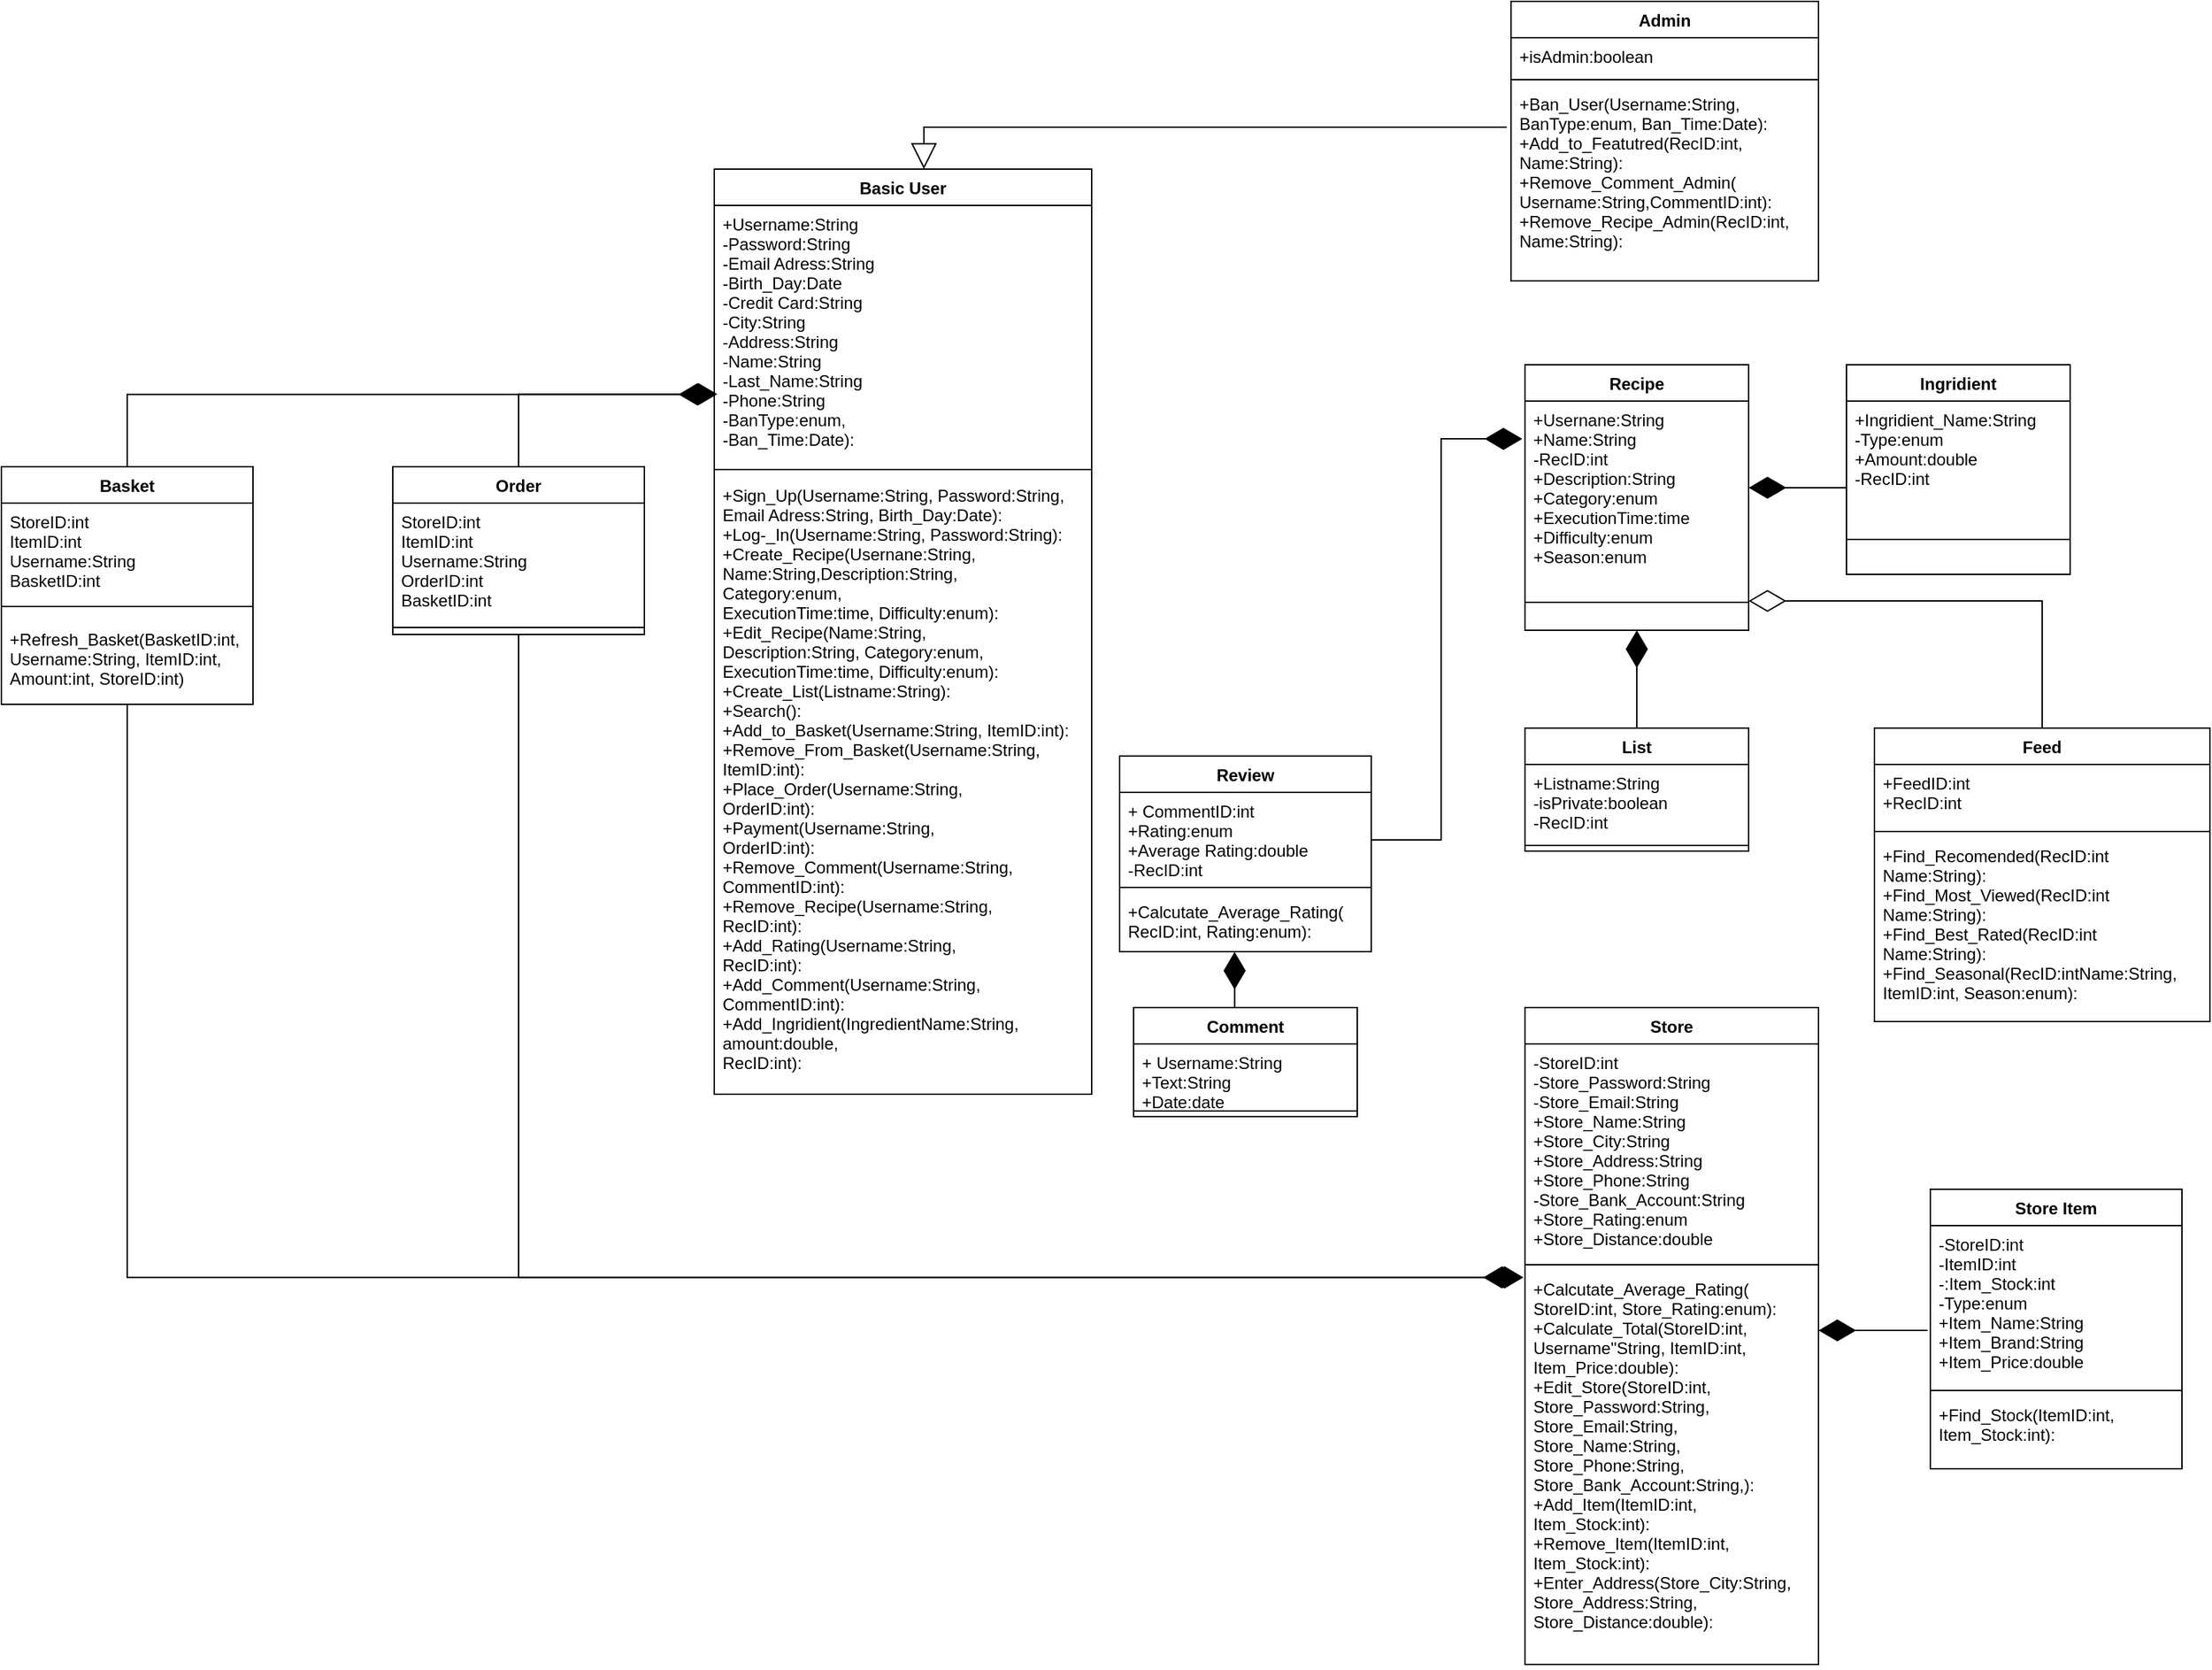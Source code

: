 <mxfile version="14.7.0" type="device"><diagram id="Hfy0e2FQMgPEiE2PTcXa" name="Page-1"><mxGraphModel dx="2249" dy="735" grid="1" gridSize="10" guides="1" tooltips="1" connect="1" arrows="1" fold="1" page="1" pageScale="1" pageWidth="827" pageHeight="1169" math="0" shadow="0"><root><mxCell id="0"/><mxCell id="1" parent="0"/><mxCell id="oPHHON9cTKwuJn2TiTGp-5" value="Basic User" style="swimlane;fontStyle=1;align=center;verticalAlign=top;childLayout=stackLayout;horizontal=1;startSize=26;horizontalStack=0;resizeParent=1;resizeParentMax=0;resizeLast=0;collapsible=1;marginBottom=0;" parent="1" vertex="1"><mxGeometry x="-250" y="210" width="270" height="662" as="geometry"/></mxCell><mxCell id="oPHHON9cTKwuJn2TiTGp-6" value="+Username:String &#xA;-Password:String&#xA;-Email Adress:String&#xA;-Birth_Day:Date&#xA;-Credit Card:String&#xA;-City:String&#xA;-Address:String&#xA;-Name:String&#xA;-Last_Name:String&#xA;-Phone:String&#xA;-BanType:enum, &#xA;-Ban_Time:Date):" style="text;strokeColor=none;fillColor=none;align=left;verticalAlign=top;spacingLeft=4;spacingRight=4;overflow=hidden;rotatable=0;points=[[0,0.5],[1,0.5]];portConstraint=eastwest;" parent="oPHHON9cTKwuJn2TiTGp-5" vertex="1"><mxGeometry y="26" width="270" height="184" as="geometry"/></mxCell><mxCell id="oPHHON9cTKwuJn2TiTGp-7" value="" style="line;strokeWidth=1;fillColor=none;align=left;verticalAlign=middle;spacingTop=-1;spacingLeft=3;spacingRight=3;rotatable=0;labelPosition=right;points=[];portConstraint=eastwest;" parent="oPHHON9cTKwuJn2TiTGp-5" vertex="1"><mxGeometry y="210" width="270" height="10" as="geometry"/></mxCell><mxCell id="oPHHON9cTKwuJn2TiTGp-8" value="+Sign_Up(Username:String, Password:String, &#xA;Email Adress:String, Birth_Day:Date):&#xA;+Log-_In(Username:String, Password:String):&#xA;+Create_Recipe(Usernane:String,&#xA;Name:String,Description:String,&#xA;Category:enum,&#xA;ExecutionTime:time, Difficulty:enum): &#xA;+Edit_Recipe(Name:String,&#xA;Description:String, Category:enum,&#xA;ExecutionTime:time, Difficulty:enum):&#xA;+Create_List(Listname:String):&#xA;+Search():&#xA;+Add_to_Basket(Username:String, ItemID:int):&#xA;+Remove_From_Basket(Username:String,&#xA;ItemID:int):&#xA;+Place_Order(Username:String,&#xA;OrderID:int):&#xA;+Payment(Username:String,&#xA;OrderID:int):&#xA;+Remove_Comment(Username:String,&#xA;CommentID:int):&#xA;+Remove_Recipe(Username:String,&#xA;RecID:int):&#xA;+Add_Rating(Username:String,&#xA;RecID:int):&#xA;+Add_Comment(Username:String,&#xA;CommentID:int):&#xA;+Add_Ingridient(IngredientName:String, &#xA;amount:double,&#xA;RecID:int):" style="text;strokeColor=none;fillColor=none;align=left;verticalAlign=top;spacingLeft=4;spacingRight=4;overflow=hidden;rotatable=0;points=[[0,0.5],[1,0.5]];portConstraint=eastwest;" parent="oPHHON9cTKwuJn2TiTGp-5" vertex="1"><mxGeometry y="220" width="270" height="442" as="geometry"/></mxCell><mxCell id="oPHHON9cTKwuJn2TiTGp-13" value="Admin" style="swimlane;fontStyle=1;align=center;verticalAlign=top;childLayout=stackLayout;horizontal=1;startSize=26;horizontalStack=0;resizeParent=1;resizeParentMax=0;resizeLast=0;collapsible=1;marginBottom=0;" parent="1" vertex="1"><mxGeometry x="320" y="90" width="220" height="200" as="geometry"/></mxCell><mxCell id="oPHHON9cTKwuJn2TiTGp-14" value="+isAdmin:boolean" style="text;strokeColor=none;fillColor=none;align=left;verticalAlign=top;spacingLeft=4;spacingRight=4;overflow=hidden;rotatable=0;points=[[0,0.5],[1,0.5]];portConstraint=eastwest;" parent="oPHHON9cTKwuJn2TiTGp-13" vertex="1"><mxGeometry y="26" width="220" height="26" as="geometry"/></mxCell><mxCell id="oPHHON9cTKwuJn2TiTGp-15" value="" style="line;strokeWidth=1;fillColor=none;align=left;verticalAlign=middle;spacingTop=-1;spacingLeft=3;spacingRight=3;rotatable=0;labelPosition=right;points=[];portConstraint=eastwest;" parent="oPHHON9cTKwuJn2TiTGp-13" vertex="1"><mxGeometry y="52" width="220" height="8" as="geometry"/></mxCell><mxCell id="oPHHON9cTKwuJn2TiTGp-16" value="+Ban_User(Username:String,&#xA;BanType:enum, Ban_Time:Date):&#xA;+Add_to_Featutred(RecID:int,&#xA;Name:String):&#xA;+Remove_Comment_Admin(&#xA;Username:String,CommentID:int):&#xA;+Remove_Recipe_Admin(RecID:int,&#xA;Name:String):" style="text;strokeColor=none;fillColor=none;align=left;verticalAlign=top;spacingLeft=4;spacingRight=4;overflow=hidden;rotatable=0;points=[[0,0.5],[1,0.5]];portConstraint=eastwest;" parent="oPHHON9cTKwuJn2TiTGp-13" vertex="1"><mxGeometry y="60" width="220" height="140" as="geometry"/></mxCell><mxCell id="oPHHON9cTKwuJn2TiTGp-18" value="" style="endArrow=block;endSize=16;endFill=0;html=1;rounded=0;edgeStyle=orthogonalEdgeStyle;" parent="1" target="oPHHON9cTKwuJn2TiTGp-5" edge="1"><mxGeometry width="160" relative="1" as="geometry"><mxPoint x="317" y="180" as="sourcePoint"/><mxPoint x="240" y="190" as="targetPoint"/><Array as="points"><mxPoint x="317" y="180"/><mxPoint x="-100" y="180"/></Array></mxGeometry></mxCell><mxCell id="oPHHON9cTKwuJn2TiTGp-20" value="Recipe" style="swimlane;fontStyle=1;align=center;verticalAlign=top;childLayout=stackLayout;horizontal=1;startSize=26;horizontalStack=0;resizeParent=1;resizeParentMax=0;resizeLast=0;collapsible=1;marginBottom=0;" parent="1" vertex="1"><mxGeometry x="330" y="350" width="160" height="190" as="geometry"/></mxCell><mxCell id="oPHHON9cTKwuJn2TiTGp-21" value="+Usernane:String&#xA;+Name:String&#xA;-RecID:int&#xA;+Description:String&#xA;+Category:enum&#xA;+ExecutionTime:time&#xA;+Difficulty:enum&#xA;+Season:enum" style="text;strokeColor=none;fillColor=none;align=left;verticalAlign=top;spacingLeft=4;spacingRight=4;overflow=hidden;rotatable=0;points=[[0,0.5],[1,0.5]];portConstraint=eastwest;" parent="oPHHON9cTKwuJn2TiTGp-20" vertex="1"><mxGeometry y="26" width="160" height="124" as="geometry"/></mxCell><mxCell id="oPHHON9cTKwuJn2TiTGp-22" value="" style="line;strokeWidth=1;fillColor=none;align=left;verticalAlign=middle;spacingTop=-1;spacingLeft=3;spacingRight=3;rotatable=0;labelPosition=right;points=[];portConstraint=eastwest;" parent="oPHHON9cTKwuJn2TiTGp-20" vertex="1"><mxGeometry y="150" width="160" height="40" as="geometry"/></mxCell><mxCell id="oPHHON9cTKwuJn2TiTGp-24" value="Ingridient" style="swimlane;fontStyle=1;align=center;verticalAlign=top;childLayout=stackLayout;horizontal=1;startSize=26;horizontalStack=0;resizeParent=1;resizeParentMax=0;resizeLast=0;collapsible=1;marginBottom=0;" parent="1" vertex="1"><mxGeometry x="560" y="350" width="160" height="150" as="geometry"/></mxCell><mxCell id="oPHHON9cTKwuJn2TiTGp-25" value="+Ingridient_Name:String&#xA;-Type:enum&#xA;+Amount:double&#xA;-RecID:int&#xA;&#xA;" style="text;strokeColor=none;fillColor=none;align=left;verticalAlign=top;spacingLeft=4;spacingRight=4;overflow=hidden;rotatable=0;points=[[0,0.5],[1,0.5]];portConstraint=eastwest;" parent="oPHHON9cTKwuJn2TiTGp-24" vertex="1"><mxGeometry y="26" width="160" height="74" as="geometry"/></mxCell><mxCell id="oPHHON9cTKwuJn2TiTGp-26" value="" style="line;strokeWidth=1;fillColor=none;align=left;verticalAlign=middle;spacingTop=-1;spacingLeft=3;spacingRight=3;rotatable=0;labelPosition=right;points=[];portConstraint=eastwest;" parent="oPHHON9cTKwuJn2TiTGp-24" vertex="1"><mxGeometry y="100" width="160" height="50" as="geometry"/></mxCell><mxCell id="oPHHON9cTKwuJn2TiTGp-29" value="" style="endArrow=diamondThin;endFill=1;endSize=24;html=1;rounded=0;edgeStyle=orthogonalEdgeStyle;exitX=0;exitY=0.5;exitDx=0;exitDy=0;" parent="1" source="oPHHON9cTKwuJn2TiTGp-25" target="oPHHON9cTKwuJn2TiTGp-21" edge="1"><mxGeometry width="160" relative="1" as="geometry"><mxPoint x="700" y="530" as="sourcePoint"/><mxPoint x="500" y="420" as="targetPoint"/><Array as="points"><mxPoint x="560" y="418"/><mxPoint x="560" y="410"/></Array></mxGeometry></mxCell><mxCell id="oPHHON9cTKwuJn2TiTGp-31" value="List" style="swimlane;fontStyle=1;align=center;verticalAlign=top;childLayout=stackLayout;horizontal=1;startSize=26;horizontalStack=0;resizeParent=1;resizeParentMax=0;resizeLast=0;collapsible=1;marginBottom=0;" parent="1" vertex="1"><mxGeometry x="330" y="610" width="160" height="88" as="geometry"/></mxCell><mxCell id="oPHHON9cTKwuJn2TiTGp-32" value="+Listname:String&#xA;-isPrivate:boolean&#xA;-RecID:int" style="text;strokeColor=none;fillColor=none;align=left;verticalAlign=top;spacingLeft=4;spacingRight=4;overflow=hidden;rotatable=0;points=[[0,0.5],[1,0.5]];portConstraint=eastwest;" parent="oPHHON9cTKwuJn2TiTGp-31" vertex="1"><mxGeometry y="26" width="160" height="54" as="geometry"/></mxCell><mxCell id="oPHHON9cTKwuJn2TiTGp-33" value="" style="line;strokeWidth=1;fillColor=none;align=left;verticalAlign=middle;spacingTop=-1;spacingLeft=3;spacingRight=3;rotatable=0;labelPosition=right;points=[];portConstraint=eastwest;" parent="oPHHON9cTKwuJn2TiTGp-31" vertex="1"><mxGeometry y="80" width="160" height="8" as="geometry"/></mxCell><mxCell id="oPHHON9cTKwuJn2TiTGp-35" value="" style="endArrow=diamondThin;endFill=1;endSize=24;html=1;rounded=0;edgeStyle=orthogonalEdgeStyle;exitX=0.5;exitY=0;exitDx=0;exitDy=0;entryX=0.5;entryY=1;entryDx=0;entryDy=0;" parent="1" source="oPHHON9cTKwuJn2TiTGp-31" target="oPHHON9cTKwuJn2TiTGp-20" edge="1"><mxGeometry width="160" relative="1" as="geometry"><mxPoint x="330" y="540" as="sourcePoint"/><mxPoint x="490" y="540" as="targetPoint"/></mxGeometry></mxCell><mxCell id="oPHHON9cTKwuJn2TiTGp-36" value="Review" style="swimlane;fontStyle=1;align=center;verticalAlign=top;childLayout=stackLayout;horizontal=1;startSize=26;horizontalStack=0;resizeParent=1;resizeParentMax=0;resizeLast=0;collapsible=1;marginBottom=0;" parent="1" vertex="1"><mxGeometry x="40" y="630" width="180" height="140" as="geometry"/></mxCell><mxCell id="oPHHON9cTKwuJn2TiTGp-37" value="+ CommentID:int&#xA;+Rating:enum&#xA;+Average Rating:double&#xA;-RecID:int" style="text;strokeColor=none;fillColor=none;align=left;verticalAlign=top;spacingLeft=4;spacingRight=4;overflow=hidden;rotatable=0;points=[[0,0.5],[1,0.5]];portConstraint=eastwest;" parent="oPHHON9cTKwuJn2TiTGp-36" vertex="1"><mxGeometry y="26" width="180" height="64" as="geometry"/></mxCell><mxCell id="oPHHON9cTKwuJn2TiTGp-38" value="" style="line;strokeWidth=1;fillColor=none;align=left;verticalAlign=middle;spacingTop=-1;spacingLeft=3;spacingRight=3;rotatable=0;labelPosition=right;points=[];portConstraint=eastwest;" parent="oPHHON9cTKwuJn2TiTGp-36" vertex="1"><mxGeometry y="90" width="180" height="8" as="geometry"/></mxCell><mxCell id="oPHHON9cTKwuJn2TiTGp-39" value="+Calcutate_Average_Rating(&#xA;RecID:int, Rating:enum):" style="text;strokeColor=none;fillColor=none;align=left;verticalAlign=top;spacingLeft=4;spacingRight=4;overflow=hidden;rotatable=0;points=[[0,0.5],[1,0.5]];portConstraint=eastwest;" parent="oPHHON9cTKwuJn2TiTGp-36" vertex="1"><mxGeometry y="98" width="180" height="42" as="geometry"/></mxCell><mxCell id="oPHHON9cTKwuJn2TiTGp-40" value="Comment" style="swimlane;fontStyle=1;align=center;verticalAlign=top;childLayout=stackLayout;horizontal=1;startSize=26;horizontalStack=0;resizeParent=1;resizeParentMax=0;resizeLast=0;collapsible=1;marginBottom=0;" parent="1" vertex="1"><mxGeometry x="50" y="810" width="160" height="78" as="geometry"/></mxCell><mxCell id="oPHHON9cTKwuJn2TiTGp-41" value="+ Username:String&#xA;+Text:String&#xA;+Date:date" style="text;strokeColor=none;fillColor=none;align=left;verticalAlign=top;spacingLeft=4;spacingRight=4;overflow=hidden;rotatable=0;points=[[0,0.5],[1,0.5]];portConstraint=eastwest;" parent="oPHHON9cTKwuJn2TiTGp-40" vertex="1"><mxGeometry y="26" width="160" height="44" as="geometry"/></mxCell><mxCell id="oPHHON9cTKwuJn2TiTGp-42" value="" style="line;strokeWidth=1;fillColor=none;align=left;verticalAlign=middle;spacingTop=-1;spacingLeft=3;spacingRight=3;rotatable=0;labelPosition=right;points=[];portConstraint=eastwest;" parent="oPHHON9cTKwuJn2TiTGp-40" vertex="1"><mxGeometry y="70" width="160" height="8" as="geometry"/></mxCell><mxCell id="oPHHON9cTKwuJn2TiTGp-44" value="" style="endArrow=diamondThin;endFill=1;endSize=24;html=1;rounded=0;edgeStyle=orthogonalEdgeStyle;exitX=0.5;exitY=0;exitDx=0;exitDy=0;entryX=0.457;entryY=1.003;entryDx=0;entryDy=0;entryPerimeter=0;" parent="1" source="oPHHON9cTKwuJn2TiTGp-40" target="oPHHON9cTKwuJn2TiTGp-39" edge="1"><mxGeometry width="160" relative="1" as="geometry"><mxPoint x="70" y="620" as="sourcePoint"/><mxPoint x="120" y="760" as="targetPoint"/><Array as="points"><mxPoint x="122" y="810"/></Array></mxGeometry></mxCell><mxCell id="oPHHON9cTKwuJn2TiTGp-46" value="" style="endArrow=diamondThin;endFill=1;endSize=24;html=1;rounded=0;edgeStyle=orthogonalEdgeStyle;entryX=-0.012;entryY=0.218;entryDx=0;entryDy=0;entryPerimeter=0;" parent="1" source="oPHHON9cTKwuJn2TiTGp-37" target="oPHHON9cTKwuJn2TiTGp-21" edge="1"><mxGeometry width="160" relative="1" as="geometry"><mxPoint x="250" y="690" as="sourcePoint"/><mxPoint x="270" y="440" as="targetPoint"/><Array as="points"><mxPoint x="270" y="690"/><mxPoint x="270" y="403"/></Array></mxGeometry></mxCell><mxCell id="ByihMursAHeD2sTaNgYE-7" value="Feed" style="swimlane;fontStyle=1;align=center;verticalAlign=top;childLayout=stackLayout;horizontal=1;startSize=26;horizontalStack=0;resizeParent=1;resizeParentMax=0;resizeLast=0;collapsible=1;marginBottom=0;" parent="1" vertex="1"><mxGeometry x="580" y="610" width="240" height="210" as="geometry"/></mxCell><mxCell id="ByihMursAHeD2sTaNgYE-8" value="+FeedID:int&#xA;+RecID:int" style="text;strokeColor=none;fillColor=none;align=left;verticalAlign=top;spacingLeft=4;spacingRight=4;overflow=hidden;rotatable=0;points=[[0,0.5],[1,0.5]];portConstraint=eastwest;" parent="ByihMursAHeD2sTaNgYE-7" vertex="1"><mxGeometry y="26" width="240" height="44" as="geometry"/></mxCell><mxCell id="ByihMursAHeD2sTaNgYE-9" value="" style="line;strokeWidth=1;fillColor=none;align=left;verticalAlign=middle;spacingTop=-1;spacingLeft=3;spacingRight=3;rotatable=0;labelPosition=right;points=[];portConstraint=eastwest;" parent="ByihMursAHeD2sTaNgYE-7" vertex="1"><mxGeometry y="70" width="240" height="8" as="geometry"/></mxCell><mxCell id="ByihMursAHeD2sTaNgYE-10" value="+Find_Recomended(RecID:int&#xA;Name:String):&#xA;+Find_Most_Viewed(RecID:int&#xA;Name:String):&#xA;+Find_Best_Rated(RecID:int&#xA;Name:String):&#xA;+Find_Seasonal(RecID:intName:String,&#xA;ItemID:int, Season:enum):" style="text;strokeColor=none;fillColor=none;align=left;verticalAlign=top;spacingLeft=4;spacingRight=4;overflow=hidden;rotatable=0;points=[[0,0.5],[1,0.5]];portConstraint=eastwest;" parent="ByihMursAHeD2sTaNgYE-7" vertex="1"><mxGeometry y="78" width="240" height="132" as="geometry"/></mxCell><mxCell id="ByihMursAHeD2sTaNgYE-11" value="" style="endArrow=diamondThin;endFill=0;endSize=24;html=1;exitX=0.5;exitY=0;exitDx=0;exitDy=0;rounded=0;edgeStyle=orthogonalEdgeStyle;entryX=1;entryY=0.475;entryDx=0;entryDy=0;entryPerimeter=0;" parent="1" source="ByihMursAHeD2sTaNgYE-7" target="oPHHON9cTKwuJn2TiTGp-22" edge="1"><mxGeometry width="160" relative="1" as="geometry"><mxPoint x="550" y="570" as="sourcePoint"/><mxPoint x="470" y="520" as="targetPoint"/><Array as="points"><mxPoint x="700" y="519"/></Array></mxGeometry></mxCell><mxCell id="ByihMursAHeD2sTaNgYE-12" value="Store" style="swimlane;fontStyle=1;align=center;verticalAlign=top;childLayout=stackLayout;horizontal=1;startSize=26;horizontalStack=0;resizeParent=1;resizeParentMax=0;resizeLast=0;collapsible=1;marginBottom=0;" parent="1" vertex="1"><mxGeometry x="330" y="810" width="210" height="470" as="geometry"/></mxCell><mxCell id="ByihMursAHeD2sTaNgYE-13" value="-StoreID:int&#xA;-Store_Password:String&#xA;-Store_Email:String&#xA;+Store_Name:String&#xA;+Store_City:String&#xA;+Store_Address:String&#xA;+Store_Phone:String&#xA;-Store_Bank_Account:String&#xA;+Store_Rating:enum&#xA;+Store_Distance:double" style="text;strokeColor=none;fillColor=none;align=left;verticalAlign=top;spacingLeft=4;spacingRight=4;overflow=hidden;rotatable=0;points=[[0,0.5],[1,0.5]];portConstraint=eastwest;" parent="ByihMursAHeD2sTaNgYE-12" vertex="1"><mxGeometry y="26" width="210" height="154" as="geometry"/></mxCell><mxCell id="ByihMursAHeD2sTaNgYE-14" value="" style="line;strokeWidth=1;fillColor=none;align=left;verticalAlign=middle;spacingTop=-1;spacingLeft=3;spacingRight=3;rotatable=0;labelPosition=right;points=[];portConstraint=eastwest;" parent="ByihMursAHeD2sTaNgYE-12" vertex="1"><mxGeometry y="180" width="210" height="8" as="geometry"/></mxCell><mxCell id="ByihMursAHeD2sTaNgYE-15" value="+Calcutate_Average_Rating(&#xA;StoreID:int, Store_Rating:enum):&#xA;+Calculate_Total(StoreID:int,&#xA;Username&quot;String, ItemID:int,&#xA;Item_Price:double):&#xA;+Edit_Store(StoreID:int,&#xA;Store_Password:String,&#xA;Store_Email:String,&#xA;Store_Name:String,&#xA;Store_Phone:String,&#xA;Store_Bank_Account:String,):&#xA;+Add_Item(ItemID:int, &#xA;Item_Stock:int):&#xA;+Remove_Item(ItemID:int, &#xA;Item_Stock:int):&#xA;+Enter_Address(Store_City:String,&#xA;Store_Address:String,&#xA;Store_Distance:double):&#xA;" style="text;strokeColor=none;fillColor=none;align=left;verticalAlign=top;spacingLeft=4;spacingRight=4;overflow=hidden;rotatable=0;points=[[0,0.5],[1,0.5]];portConstraint=eastwest;" parent="ByihMursAHeD2sTaNgYE-12" vertex="1"><mxGeometry y="188" width="210" height="282" as="geometry"/></mxCell><mxCell id="ByihMursAHeD2sTaNgYE-16" value="Store Item" style="swimlane;fontStyle=1;align=center;verticalAlign=top;childLayout=stackLayout;horizontal=1;startSize=26;horizontalStack=0;resizeParent=1;resizeParentMax=0;resizeLast=0;collapsible=1;marginBottom=0;" parent="1" vertex="1"><mxGeometry x="620" y="940" width="180" height="200" as="geometry"/></mxCell><mxCell id="ByihMursAHeD2sTaNgYE-17" value="-StoreID:int&#xA;-ItemID:int&#xA;-:Item_Stock:int&#xA;-Type:enum&#xA;+Item_Name:String&#xA;+Item_Brand:String&#xA;+Item_Price:double" style="text;strokeColor=none;fillColor=none;align=left;verticalAlign=top;spacingLeft=4;spacingRight=4;overflow=hidden;rotatable=0;points=[[0,0.5],[1,0.5]];portConstraint=eastwest;" parent="ByihMursAHeD2sTaNgYE-16" vertex="1"><mxGeometry y="26" width="180" height="114" as="geometry"/></mxCell><mxCell id="ByihMursAHeD2sTaNgYE-18" value="" style="line;strokeWidth=1;fillColor=none;align=left;verticalAlign=middle;spacingTop=-1;spacingLeft=3;spacingRight=3;rotatable=0;labelPosition=right;points=[];portConstraint=eastwest;" parent="ByihMursAHeD2sTaNgYE-16" vertex="1"><mxGeometry y="140" width="180" height="8" as="geometry"/></mxCell><mxCell id="ByihMursAHeD2sTaNgYE-19" value="+Find_Stock(ItemID:int,&#xA;Item_Stock:int):&#xA;" style="text;strokeColor=none;fillColor=none;align=left;verticalAlign=top;spacingLeft=4;spacingRight=4;overflow=hidden;rotatable=0;points=[[0,0.5],[1,0.5]];portConstraint=eastwest;" parent="ByihMursAHeD2sTaNgYE-16" vertex="1"><mxGeometry y="148" width="180" height="52" as="geometry"/></mxCell><mxCell id="ByihMursAHeD2sTaNgYE-20" value="" style="endArrow=diamondThin;endFill=1;endSize=24;html=1;exitX=-0.011;exitY=0.658;exitDx=0;exitDy=0;exitPerimeter=0;" parent="1" source="ByihMursAHeD2sTaNgYE-17" edge="1"><mxGeometry width="160" relative="1" as="geometry"><mxPoint x="620" y="918" as="sourcePoint"/><mxPoint x="540" y="1041" as="targetPoint"/><Array as="points"><mxPoint x="580" y="1041"/></Array></mxGeometry></mxCell><mxCell id="ByihMursAHeD2sTaNgYE-21" value="Order" style="swimlane;fontStyle=1;align=center;verticalAlign=top;childLayout=stackLayout;horizontal=1;startSize=26;horizontalStack=0;resizeParent=1;resizeParentMax=0;resizeLast=0;collapsible=1;marginBottom=0;" parent="1" vertex="1"><mxGeometry x="-480" y="423" width="180" height="120" as="geometry"/></mxCell><mxCell id="ByihMursAHeD2sTaNgYE-22" value="StoreID:int&#xA;ItemID:int&#xA;Username:String&#xA;OrderID:int&#xA;BasketID:int&#xA;" style="text;strokeColor=none;fillColor=none;align=left;verticalAlign=top;spacingLeft=4;spacingRight=4;overflow=hidden;rotatable=0;points=[[0,0.5],[1,0.5]];portConstraint=eastwest;" parent="ByihMursAHeD2sTaNgYE-21" vertex="1"><mxGeometry y="26" width="180" height="84" as="geometry"/></mxCell><mxCell id="ByihMursAHeD2sTaNgYE-23" value="" style="line;strokeWidth=1;fillColor=none;align=left;verticalAlign=middle;spacingTop=-1;spacingLeft=3;spacingRight=3;rotatable=0;labelPosition=right;points=[];portConstraint=eastwest;" parent="ByihMursAHeD2sTaNgYE-21" vertex="1"><mxGeometry y="110" width="180" height="10" as="geometry"/></mxCell><mxCell id="ByihMursAHeD2sTaNgYE-25" value="" style="endArrow=diamondThin;endFill=1;endSize=24;html=1;exitX=0.5;exitY=0;exitDx=0;exitDy=0;edgeStyle=orthogonalEdgeStyle;entryX=0.008;entryY=0.734;entryDx=0;entryDy=0;entryPerimeter=0;rounded=0;" parent="1" source="ByihMursAHeD2sTaNgYE-21" target="oPHHON9cTKwuJn2TiTGp-6" edge="1"><mxGeometry width="160" relative="1" as="geometry"><mxPoint x="-420" y="590" as="sourcePoint"/><mxPoint x="-240" y="350" as="targetPoint"/><Array as="points"><mxPoint x="-390" y="371"/></Array></mxGeometry></mxCell><mxCell id="ByihMursAHeD2sTaNgYE-26" value="" style="endArrow=diamondThin;endFill=1;endSize=24;html=1;exitX=0.5;exitY=1;exitDx=0;exitDy=0;edgeStyle=orthogonalEdgeStyle;entryX=-0.005;entryY=0.018;entryDx=0;entryDy=0;entryPerimeter=0;elbow=vertical;rounded=0;" parent="1" source="ByihMursAHeD2sTaNgYE-21" target="ByihMursAHeD2sTaNgYE-15" edge="1"><mxGeometry width="160" relative="1" as="geometry"><mxPoint x="-384.96" y="549.99" as="sourcePoint"/><mxPoint x="310" y="960" as="targetPoint"/></mxGeometry></mxCell><mxCell id="GlRAXZa1eS577HoT-jdy-1" value="Basket" style="swimlane;fontStyle=1;align=center;verticalAlign=top;childLayout=stackLayout;horizontal=1;startSize=26;horizontalStack=0;resizeParent=1;resizeParentMax=0;resizeLast=0;collapsible=1;marginBottom=0;" vertex="1" parent="1"><mxGeometry x="-760" y="423" width="180" height="170" as="geometry"/></mxCell><mxCell id="GlRAXZa1eS577HoT-jdy-2" value="StoreID:int&#xA;ItemID:int&#xA;Username:String&#xA;BasketID:int" style="text;strokeColor=none;fillColor=none;align=left;verticalAlign=top;spacingLeft=4;spacingRight=4;overflow=hidden;rotatable=0;points=[[0,0.5],[1,0.5]];portConstraint=eastwest;" vertex="1" parent="GlRAXZa1eS577HoT-jdy-1"><mxGeometry y="26" width="180" height="64" as="geometry"/></mxCell><mxCell id="GlRAXZa1eS577HoT-jdy-3" value="" style="line;strokeWidth=1;fillColor=none;align=left;verticalAlign=middle;spacingTop=-1;spacingLeft=3;spacingRight=3;rotatable=0;labelPosition=right;points=[];portConstraint=eastwest;" vertex="1" parent="GlRAXZa1eS577HoT-jdy-1"><mxGeometry y="90" width="180" height="20" as="geometry"/></mxCell><mxCell id="GlRAXZa1eS577HoT-jdy-11" value="+Refresh_Basket(BasketID:int,&#xA;Username:String, ItemID:int,&#xA;Amount:int, StoreID:int)" style="text;strokeColor=none;fillColor=none;align=left;verticalAlign=top;spacingLeft=4;spacingRight=4;overflow=hidden;rotatable=0;points=[[0,0.5],[1,0.5]];portConstraint=eastwest;" vertex="1" parent="GlRAXZa1eS577HoT-jdy-1"><mxGeometry y="110" width="180" height="60" as="geometry"/></mxCell><mxCell id="GlRAXZa1eS577HoT-jdy-9" value="" style="endArrow=diamondThin;endFill=1;endSize=24;html=1;strokeColor=#000000;exitX=0.5;exitY=0;exitDx=0;exitDy=0;entryX=0.005;entryY=0.735;entryDx=0;entryDy=0;entryPerimeter=0;edgeStyle=orthogonalEdgeStyle;rounded=0;" edge="1" parent="1" source="GlRAXZa1eS577HoT-jdy-1" target="oPHHON9cTKwuJn2TiTGp-6"><mxGeometry width="160" relative="1" as="geometry"><mxPoint x="-680" y="350" as="sourcePoint"/><mxPoint x="-520" y="350" as="targetPoint"/></mxGeometry></mxCell><mxCell id="GlRAXZa1eS577HoT-jdy-10" value="" style="endArrow=diamondThin;endFill=1;endSize=24;html=1;exitX=0.5;exitY=1;exitDx=0;exitDy=0;edgeStyle=orthogonalEdgeStyle;entryX=-0.014;entryY=0.018;entryDx=0;entryDy=0;entryPerimeter=0;elbow=vertical;rounded=0;" edge="1" parent="1" source="GlRAXZa1eS577HoT-jdy-1" target="ByihMursAHeD2sTaNgYE-15"><mxGeometry width="160" relative="1" as="geometry"><mxPoint x="-720" y="600" as="sourcePoint"/><mxPoint x="-2.1" y="1013.89" as="targetPoint"/><Array as="points"><mxPoint x="-670" y="1003"/></Array></mxGeometry></mxCell></root></mxGraphModel></diagram></mxfile>